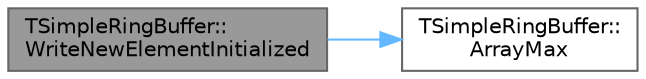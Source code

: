 digraph "TSimpleRingBuffer::WriteNewElementInitialized"
{
 // INTERACTIVE_SVG=YES
 // LATEX_PDF_SIZE
  bgcolor="transparent";
  edge [fontname=Helvetica,fontsize=10,labelfontname=Helvetica,labelfontsize=10];
  node [fontname=Helvetica,fontsize=10,shape=box,height=0.2,width=0.4];
  rankdir="LR";
  Node1 [id="Node000001",label="TSimpleRingBuffer::\lWriteNewElementInitialized",height=0.2,width=0.4,color="gray40", fillcolor="grey60", style="filled", fontcolor="black",tooltip=" "];
  Node1 -> Node2 [id="edge1_Node000001_Node000002",color="steelblue1",style="solid",tooltip=" "];
  Node2 [id="Node000002",label="TSimpleRingBuffer::\lArrayMax",height=0.2,width=0.4,color="grey40", fillcolor="white", style="filled",URL="$de/d97/classTSimpleRingBuffer.html#a1435a8c5fb154192323f9af68eb9a02d",tooltip=" "];
}
